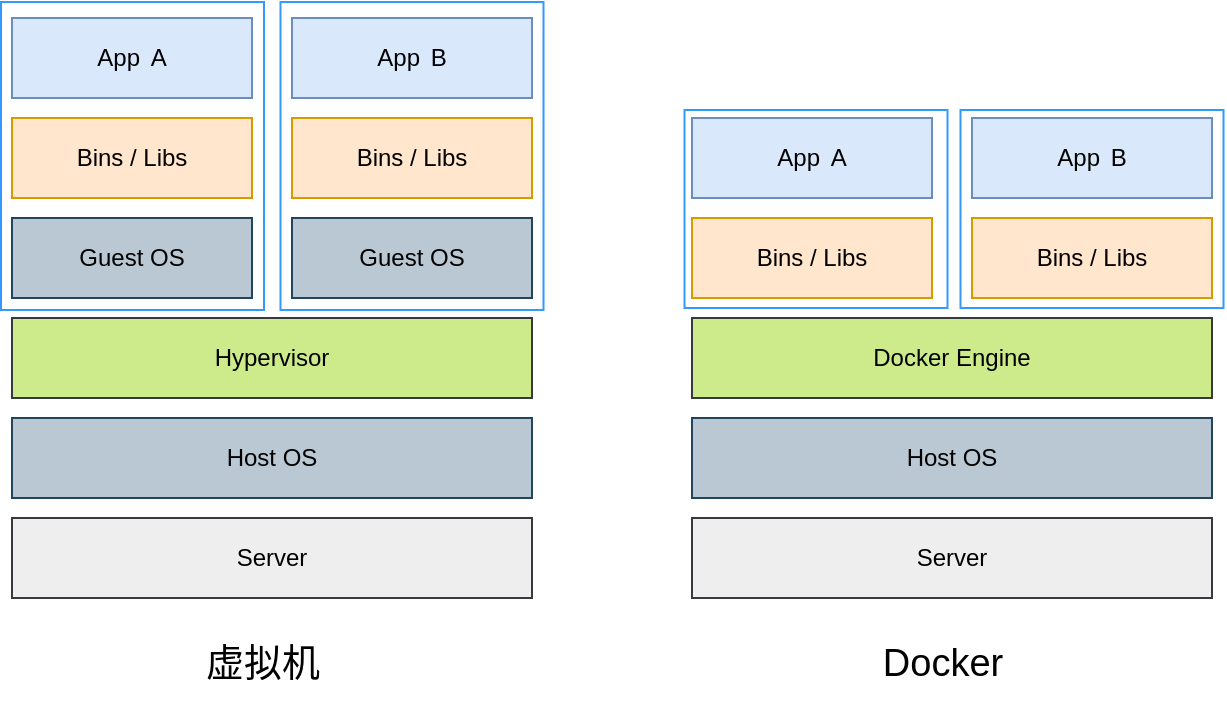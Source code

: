 <mxfile version="22.0.8" type="github">
  <diagram name="第 1 页" id="EgFSjVkaxJHcGUk1q98O">
    <mxGraphModel dx="1194" dy="639" grid="1" gridSize="10" guides="1" tooltips="1" connect="1" arrows="1" fold="1" page="1" pageScale="1" pageWidth="1169" pageHeight="827" math="0" shadow="0">
      <root>
        <mxCell id="0" />
        <mxCell id="1" parent="0" />
        <mxCell id="b4Cc0ZZ6DYituI4rcFER-1" value="App&lt;span style=&quot;white-space: pre;&quot;&gt;&#x9;&lt;/span&gt;A" style="rounded=0;whiteSpace=wrap;html=1;fillColor=#dae8fc;strokeColor=#6c8ebf;" vertex="1" parent="1">
          <mxGeometry x="180" y="170" width="120" height="40" as="geometry" />
        </mxCell>
        <mxCell id="b4Cc0ZZ6DYituI4rcFER-2" value="Bins / Libs" style="rounded=0;whiteSpace=wrap;html=1;fillColor=#ffe6cc;strokeColor=#d79b00;" vertex="1" parent="1">
          <mxGeometry x="180" y="220" width="120" height="40" as="geometry" />
        </mxCell>
        <mxCell id="b4Cc0ZZ6DYituI4rcFER-3" value="Guest OS" style="rounded=0;whiteSpace=wrap;html=1;fillColor=#bac8d3;strokeColor=#23445d;" vertex="1" parent="1">
          <mxGeometry x="180" y="270" width="120" height="40" as="geometry" />
        </mxCell>
        <mxCell id="b4Cc0ZZ6DYituI4rcFER-4" value="App&lt;span style=&quot;white-space: pre;&quot;&gt;&#x9;&lt;/span&gt;B" style="rounded=0;whiteSpace=wrap;html=1;fillColor=#dae8fc;strokeColor=#6c8ebf;" vertex="1" parent="1">
          <mxGeometry x="320" y="170" width="120" height="40" as="geometry" />
        </mxCell>
        <mxCell id="b4Cc0ZZ6DYituI4rcFER-5" value="Bins / Libs" style="rounded=0;whiteSpace=wrap;html=1;fillColor=#ffe6cc;strokeColor=#d79b00;" vertex="1" parent="1">
          <mxGeometry x="320" y="220" width="120" height="40" as="geometry" />
        </mxCell>
        <mxCell id="b4Cc0ZZ6DYituI4rcFER-6" value="Guest OS" style="rounded=0;whiteSpace=wrap;html=1;fillColor=#bac8d3;strokeColor=#23445d;" vertex="1" parent="1">
          <mxGeometry x="320" y="270" width="120" height="40" as="geometry" />
        </mxCell>
        <mxCell id="b4Cc0ZZ6DYituI4rcFER-7" value="Hypervisor" style="rounded=0;whiteSpace=wrap;html=1;fillColor=#cdeb8b;strokeColor=#36393d;" vertex="1" parent="1">
          <mxGeometry x="180" y="320" width="260" height="40" as="geometry" />
        </mxCell>
        <mxCell id="b4Cc0ZZ6DYituI4rcFER-8" value="Host OS" style="rounded=0;whiteSpace=wrap;html=1;fillColor=#bac8d3;strokeColor=#23445d;" vertex="1" parent="1">
          <mxGeometry x="180" y="370" width="260" height="40" as="geometry" />
        </mxCell>
        <mxCell id="b4Cc0ZZ6DYituI4rcFER-9" value="Server" style="rounded=0;whiteSpace=wrap;html=1;fillColor=#eeeeee;strokeColor=#36393d;" vertex="1" parent="1">
          <mxGeometry x="180" y="420" width="260" height="40" as="geometry" />
        </mxCell>
        <mxCell id="b4Cc0ZZ6DYituI4rcFER-10" value="&lt;font style=&quot;font-size: 19px;&quot;&gt;虚拟机&lt;/font&gt;" style="text;html=1;align=center;verticalAlign=middle;resizable=0;points=[];autosize=1;strokeColor=none;fillColor=none;" vertex="1" parent="1">
          <mxGeometry x="265" y="473" width="80" height="40" as="geometry" />
        </mxCell>
        <mxCell id="b4Cc0ZZ6DYituI4rcFER-11" value="App&lt;span style=&quot;white-space: pre;&quot;&gt;&#x9;&lt;/span&gt;A" style="rounded=0;whiteSpace=wrap;html=1;fillColor=#dae8fc;strokeColor=#6c8ebf;" vertex="1" parent="1">
          <mxGeometry x="520" y="220" width="120" height="40" as="geometry" />
        </mxCell>
        <mxCell id="b4Cc0ZZ6DYituI4rcFER-12" value="Bins / Libs" style="rounded=0;whiteSpace=wrap;html=1;fillColor=#ffe6cc;strokeColor=#d79b00;" vertex="1" parent="1">
          <mxGeometry x="520" y="270" width="120" height="40" as="geometry" />
        </mxCell>
        <mxCell id="b4Cc0ZZ6DYituI4rcFER-14" value="App&lt;span style=&quot;white-space: pre;&quot;&gt;&#x9;&lt;/span&gt;B" style="rounded=0;whiteSpace=wrap;html=1;fillColor=#dae8fc;strokeColor=#6c8ebf;" vertex="1" parent="1">
          <mxGeometry x="660" y="220" width="120" height="40" as="geometry" />
        </mxCell>
        <mxCell id="b4Cc0ZZ6DYituI4rcFER-15" value="Bins / Libs" style="rounded=0;whiteSpace=wrap;html=1;fillColor=#ffe6cc;strokeColor=#d79b00;" vertex="1" parent="1">
          <mxGeometry x="660" y="270" width="120" height="40" as="geometry" />
        </mxCell>
        <mxCell id="b4Cc0ZZ6DYituI4rcFER-17" value="Docker Engine" style="rounded=0;whiteSpace=wrap;html=1;fillColor=#cdeb8b;strokeColor=#36393d;" vertex="1" parent="1">
          <mxGeometry x="520" y="320" width="260" height="40" as="geometry" />
        </mxCell>
        <mxCell id="b4Cc0ZZ6DYituI4rcFER-18" value="Host OS" style="rounded=0;whiteSpace=wrap;html=1;fillColor=#bac8d3;strokeColor=#23445d;" vertex="1" parent="1">
          <mxGeometry x="520" y="370" width="260" height="40" as="geometry" />
        </mxCell>
        <mxCell id="b4Cc0ZZ6DYituI4rcFER-19" value="Server" style="rounded=0;whiteSpace=wrap;html=1;fillColor=#eeeeee;strokeColor=#36393d;" vertex="1" parent="1">
          <mxGeometry x="520" y="420" width="260" height="40" as="geometry" />
        </mxCell>
        <mxCell id="b4Cc0ZZ6DYituI4rcFER-20" value="&lt;font style=&quot;font-size: 19px;&quot;&gt;Docker&lt;/font&gt;" style="text;html=1;align=center;verticalAlign=middle;resizable=0;points=[];autosize=1;strokeColor=none;fillColor=none;" vertex="1" parent="1">
          <mxGeometry x="605" y="473" width="80" height="40" as="geometry" />
        </mxCell>
        <mxCell id="b4Cc0ZZ6DYituI4rcFER-21" value="" style="rounded=0;whiteSpace=wrap;html=1;fillColor=none;strokeColor=#3399FF;" vertex="1" parent="1">
          <mxGeometry x="174.5" y="162" width="131.5" height="154" as="geometry" />
        </mxCell>
        <mxCell id="b4Cc0ZZ6DYituI4rcFER-23" value="" style="rounded=0;whiteSpace=wrap;html=1;fillColor=none;strokeColor=#3399FF;" vertex="1" parent="1">
          <mxGeometry x="314.25" y="162" width="131.5" height="154" as="geometry" />
        </mxCell>
        <mxCell id="b4Cc0ZZ6DYituI4rcFER-24" value="" style="rounded=0;whiteSpace=wrap;html=1;fillColor=none;strokeColor=#3399FF;" vertex="1" parent="1">
          <mxGeometry x="516.25" y="216" width="131.5" height="99" as="geometry" />
        </mxCell>
        <mxCell id="b4Cc0ZZ6DYituI4rcFER-25" value="" style="rounded=0;whiteSpace=wrap;html=1;fillColor=none;strokeColor=#3399FF;" vertex="1" parent="1">
          <mxGeometry x="654.25" y="216" width="131.5" height="99" as="geometry" />
        </mxCell>
      </root>
    </mxGraphModel>
  </diagram>
</mxfile>
